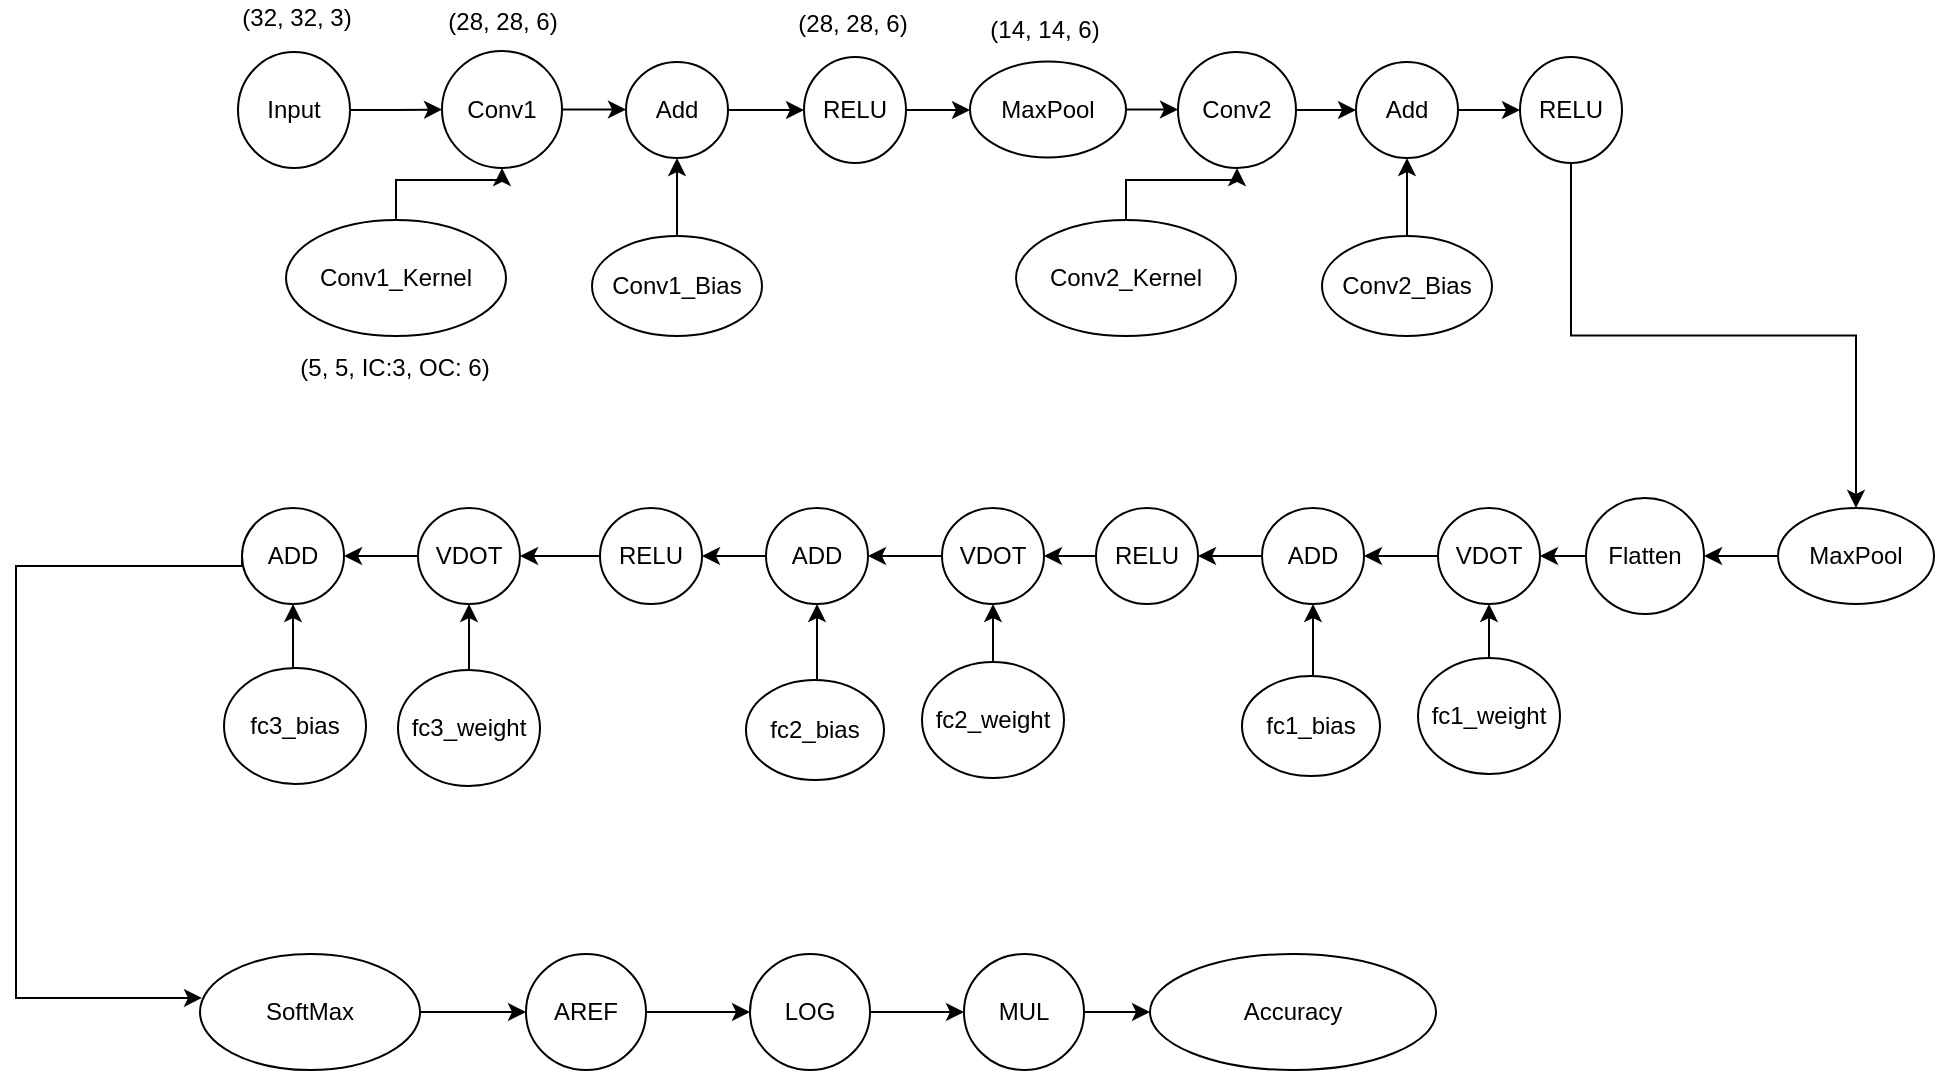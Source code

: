 <mxfile version="17.4.6" type="github">
  <diagram id="UlJ5fAzmWuj3ru9lpz5D" name="Page-1">
    <mxGraphModel dx="1834" dy="694" grid="0" gridSize="10" guides="0" tooltips="1" connect="1" arrows="1" fold="1" page="0" pageScale="1" pageWidth="850" pageHeight="1100" math="0" shadow="0">
      <root>
        <mxCell id="0" />
        <mxCell id="1" parent="0" />
        <mxCell id="8D7YovSbCRW_6jqkQRRL-35" style="edgeStyle=orthogonalEdgeStyle;rounded=0;orthogonalLoop=1;jettySize=auto;html=1;exitX=1;exitY=0.5;exitDx=0;exitDy=0;entryX=0;entryY=0.5;entryDx=0;entryDy=0;" edge="1" parent="1" source="8D7YovSbCRW_6jqkQRRL-1" target="8D7YovSbCRW_6jqkQRRL-2">
          <mxGeometry relative="1" as="geometry" />
        </mxCell>
        <mxCell id="8D7YovSbCRW_6jqkQRRL-1" value="Input" style="ellipse;whiteSpace=wrap;html=1;" vertex="1" parent="1">
          <mxGeometry x="103" y="256" width="56" height="58" as="geometry" />
        </mxCell>
        <mxCell id="8D7YovSbCRW_6jqkQRRL-38" style="edgeStyle=orthogonalEdgeStyle;rounded=0;orthogonalLoop=1;jettySize=auto;html=1;exitX=1;exitY=0.5;exitDx=0;exitDy=0;entryX=0;entryY=0.5;entryDx=0;entryDy=0;" edge="1" parent="1" source="8D7YovSbCRW_6jqkQRRL-2" target="8D7YovSbCRW_6jqkQRRL-4">
          <mxGeometry relative="1" as="geometry" />
        </mxCell>
        <mxCell id="8D7YovSbCRW_6jqkQRRL-2" value="Conv1" style="ellipse;whiteSpace=wrap;html=1;" vertex="1" parent="1">
          <mxGeometry x="205" y="255.5" width="60" height="58.5" as="geometry" />
        </mxCell>
        <mxCell id="8D7YovSbCRW_6jqkQRRL-36" style="edgeStyle=orthogonalEdgeStyle;rounded=0;orthogonalLoop=1;jettySize=auto;html=1;exitX=0.5;exitY=0;exitDx=0;exitDy=0;entryX=0.5;entryY=1;entryDx=0;entryDy=0;" edge="1" parent="1" source="8D7YovSbCRW_6jqkQRRL-3" target="8D7YovSbCRW_6jqkQRRL-2">
          <mxGeometry relative="1" as="geometry" />
        </mxCell>
        <mxCell id="8D7YovSbCRW_6jqkQRRL-3" value="Conv1_Kernel" style="ellipse;whiteSpace=wrap;html=1;" vertex="1" parent="1">
          <mxGeometry x="127" y="340" width="110" height="58" as="geometry" />
        </mxCell>
        <mxCell id="8D7YovSbCRW_6jqkQRRL-39" style="edgeStyle=orthogonalEdgeStyle;rounded=0;orthogonalLoop=1;jettySize=auto;html=1;exitX=1;exitY=0.5;exitDx=0;exitDy=0;entryX=0;entryY=0.5;entryDx=0;entryDy=0;" edge="1" parent="1" source="8D7YovSbCRW_6jqkQRRL-4" target="8D7YovSbCRW_6jqkQRRL-6">
          <mxGeometry relative="1" as="geometry" />
        </mxCell>
        <mxCell id="8D7YovSbCRW_6jqkQRRL-4" value="Add" style="ellipse;whiteSpace=wrap;html=1;" vertex="1" parent="1">
          <mxGeometry x="297" y="261" width="51" height="48" as="geometry" />
        </mxCell>
        <mxCell id="8D7YovSbCRW_6jqkQRRL-37" style="edgeStyle=orthogonalEdgeStyle;rounded=0;orthogonalLoop=1;jettySize=auto;html=1;exitX=0.5;exitY=0;exitDx=0;exitDy=0;entryX=0.5;entryY=1;entryDx=0;entryDy=0;" edge="1" parent="1" source="8D7YovSbCRW_6jqkQRRL-5" target="8D7YovSbCRW_6jqkQRRL-4">
          <mxGeometry relative="1" as="geometry" />
        </mxCell>
        <mxCell id="8D7YovSbCRW_6jqkQRRL-5" value="Conv1_Bias" style="ellipse;whiteSpace=wrap;html=1;" vertex="1" parent="1">
          <mxGeometry x="280" y="348" width="85" height="50" as="geometry" />
        </mxCell>
        <mxCell id="8D7YovSbCRW_6jqkQRRL-40" style="edgeStyle=orthogonalEdgeStyle;rounded=0;orthogonalLoop=1;jettySize=auto;html=1;exitX=1;exitY=0.5;exitDx=0;exitDy=0;entryX=0;entryY=0.5;entryDx=0;entryDy=0;" edge="1" parent="1" source="8D7YovSbCRW_6jqkQRRL-6" target="8D7YovSbCRW_6jqkQRRL-7">
          <mxGeometry relative="1" as="geometry" />
        </mxCell>
        <mxCell id="8D7YovSbCRW_6jqkQRRL-6" value="RELU" style="ellipse;whiteSpace=wrap;html=1;" vertex="1" parent="1">
          <mxGeometry x="386" y="258.5" width="51" height="53" as="geometry" />
        </mxCell>
        <mxCell id="8D7YovSbCRW_6jqkQRRL-41" style="edgeStyle=orthogonalEdgeStyle;rounded=0;orthogonalLoop=1;jettySize=auto;html=1;exitX=1;exitY=0.5;exitDx=0;exitDy=0;entryX=0;entryY=0.5;entryDx=0;entryDy=0;" edge="1" parent="1" source="8D7YovSbCRW_6jqkQRRL-7" target="8D7YovSbCRW_6jqkQRRL-8">
          <mxGeometry relative="1" as="geometry" />
        </mxCell>
        <mxCell id="8D7YovSbCRW_6jqkQRRL-7" value="MaxPool" style="ellipse;whiteSpace=wrap;html=1;" vertex="1" parent="1">
          <mxGeometry x="469" y="260.75" width="78" height="48" as="geometry" />
        </mxCell>
        <mxCell id="8D7YovSbCRW_6jqkQRRL-44" style="edgeStyle=orthogonalEdgeStyle;rounded=0;orthogonalLoop=1;jettySize=auto;html=1;exitX=1;exitY=0.5;exitDx=0;exitDy=0;entryX=0;entryY=0.5;entryDx=0;entryDy=0;" edge="1" parent="1" source="8D7YovSbCRW_6jqkQRRL-8" target="8D7YovSbCRW_6jqkQRRL-11">
          <mxGeometry relative="1" as="geometry" />
        </mxCell>
        <mxCell id="8D7YovSbCRW_6jqkQRRL-8" value="Conv2" style="ellipse;whiteSpace=wrap;html=1;" vertex="1" parent="1">
          <mxGeometry x="573" y="256" width="59" height="58" as="geometry" />
        </mxCell>
        <mxCell id="8D7YovSbCRW_6jqkQRRL-42" style="edgeStyle=orthogonalEdgeStyle;rounded=0;orthogonalLoop=1;jettySize=auto;html=1;exitX=0.5;exitY=0;exitDx=0;exitDy=0;entryX=0.5;entryY=1;entryDx=0;entryDy=0;" edge="1" parent="1" source="8D7YovSbCRW_6jqkQRRL-9" target="8D7YovSbCRW_6jqkQRRL-8">
          <mxGeometry relative="1" as="geometry" />
        </mxCell>
        <mxCell id="8D7YovSbCRW_6jqkQRRL-9" value="Conv2_Kernel" style="ellipse;whiteSpace=wrap;html=1;" vertex="1" parent="1">
          <mxGeometry x="492" y="340" width="110" height="58" as="geometry" />
        </mxCell>
        <mxCell id="8D7YovSbCRW_6jqkQRRL-43" style="edgeStyle=orthogonalEdgeStyle;rounded=0;orthogonalLoop=1;jettySize=auto;html=1;exitX=0.5;exitY=0;exitDx=0;exitDy=0;entryX=0.5;entryY=1;entryDx=0;entryDy=0;" edge="1" parent="1" source="8D7YovSbCRW_6jqkQRRL-10" target="8D7YovSbCRW_6jqkQRRL-11">
          <mxGeometry relative="1" as="geometry" />
        </mxCell>
        <mxCell id="8D7YovSbCRW_6jqkQRRL-10" value="Conv2_Bias" style="ellipse;whiteSpace=wrap;html=1;" vertex="1" parent="1">
          <mxGeometry x="645" y="348" width="85" height="50" as="geometry" />
        </mxCell>
        <mxCell id="8D7YovSbCRW_6jqkQRRL-45" style="edgeStyle=orthogonalEdgeStyle;rounded=0;orthogonalLoop=1;jettySize=auto;html=1;exitX=1;exitY=0.5;exitDx=0;exitDy=0;entryX=0;entryY=0.5;entryDx=0;entryDy=0;" edge="1" parent="1" source="8D7YovSbCRW_6jqkQRRL-11" target="8D7YovSbCRW_6jqkQRRL-12">
          <mxGeometry relative="1" as="geometry" />
        </mxCell>
        <mxCell id="8D7YovSbCRW_6jqkQRRL-11" value="Add" style="ellipse;whiteSpace=wrap;html=1;" vertex="1" parent="1">
          <mxGeometry x="662" y="261" width="51" height="48" as="geometry" />
        </mxCell>
        <mxCell id="8D7YovSbCRW_6jqkQRRL-46" style="edgeStyle=orthogonalEdgeStyle;rounded=0;orthogonalLoop=1;jettySize=auto;html=1;exitX=0.5;exitY=1;exitDx=0;exitDy=0;entryX=0.5;entryY=0;entryDx=0;entryDy=0;" edge="1" parent="1" source="8D7YovSbCRW_6jqkQRRL-12" target="8D7YovSbCRW_6jqkQRRL-13">
          <mxGeometry relative="1" as="geometry" />
        </mxCell>
        <mxCell id="8D7YovSbCRW_6jqkQRRL-12" value="RELU" style="ellipse;whiteSpace=wrap;html=1;" vertex="1" parent="1">
          <mxGeometry x="744" y="258.5" width="51" height="53" as="geometry" />
        </mxCell>
        <mxCell id="8D7YovSbCRW_6jqkQRRL-47" style="edgeStyle=orthogonalEdgeStyle;rounded=0;orthogonalLoop=1;jettySize=auto;html=1;exitX=0;exitY=0.5;exitDx=0;exitDy=0;entryX=1;entryY=0.5;entryDx=0;entryDy=0;" edge="1" parent="1" source="8D7YovSbCRW_6jqkQRRL-13" target="8D7YovSbCRW_6jqkQRRL-14">
          <mxGeometry relative="1" as="geometry" />
        </mxCell>
        <mxCell id="8D7YovSbCRW_6jqkQRRL-13" value="MaxPool" style="ellipse;whiteSpace=wrap;html=1;" vertex="1" parent="1">
          <mxGeometry x="873" y="484" width="78" height="48" as="geometry" />
        </mxCell>
        <mxCell id="8D7YovSbCRW_6jqkQRRL-52" style="edgeStyle=orthogonalEdgeStyle;rounded=0;orthogonalLoop=1;jettySize=auto;html=1;exitX=0;exitY=0.5;exitDx=0;exitDy=0;entryX=1;entryY=0.5;entryDx=0;entryDy=0;" edge="1" parent="1" source="8D7YovSbCRW_6jqkQRRL-14" target="8D7YovSbCRW_6jqkQRRL-17">
          <mxGeometry relative="1" as="geometry" />
        </mxCell>
        <mxCell id="8D7YovSbCRW_6jqkQRRL-14" value="Flatten" style="ellipse;whiteSpace=wrap;html=1;" vertex="1" parent="1">
          <mxGeometry x="777" y="479" width="59" height="58" as="geometry" />
        </mxCell>
        <mxCell id="8D7YovSbCRW_6jqkQRRL-49" style="edgeStyle=orthogonalEdgeStyle;rounded=0;orthogonalLoop=1;jettySize=auto;html=1;exitX=0.5;exitY=0;exitDx=0;exitDy=0;entryX=0.5;entryY=1;entryDx=0;entryDy=0;" edge="1" parent="1" source="8D7YovSbCRW_6jqkQRRL-15" target="8D7YovSbCRW_6jqkQRRL-17">
          <mxGeometry relative="1" as="geometry" />
        </mxCell>
        <mxCell id="8D7YovSbCRW_6jqkQRRL-15" value="fc1_weight" style="ellipse;whiteSpace=wrap;html=1;" vertex="1" parent="1">
          <mxGeometry x="693" y="559" width="71" height="58" as="geometry" />
        </mxCell>
        <mxCell id="8D7YovSbCRW_6jqkQRRL-51" style="edgeStyle=orthogonalEdgeStyle;rounded=0;orthogonalLoop=1;jettySize=auto;html=1;exitX=0.5;exitY=0;exitDx=0;exitDy=0;entryX=0.5;entryY=1;entryDx=0;entryDy=0;" edge="1" parent="1" source="8D7YovSbCRW_6jqkQRRL-16" target="8D7YovSbCRW_6jqkQRRL-18">
          <mxGeometry relative="1" as="geometry" />
        </mxCell>
        <mxCell id="8D7YovSbCRW_6jqkQRRL-16" value="fc1_bias" style="ellipse;whiteSpace=wrap;html=1;" vertex="1" parent="1">
          <mxGeometry x="605" y="568" width="69" height="50" as="geometry" />
        </mxCell>
        <mxCell id="8D7YovSbCRW_6jqkQRRL-53" value="" style="edgeStyle=orthogonalEdgeStyle;rounded=0;orthogonalLoop=1;jettySize=auto;html=1;" edge="1" parent="1" source="8D7YovSbCRW_6jqkQRRL-17" target="8D7YovSbCRW_6jqkQRRL-18">
          <mxGeometry relative="1" as="geometry" />
        </mxCell>
        <mxCell id="8D7YovSbCRW_6jqkQRRL-17" value="VDOT" style="ellipse;whiteSpace=wrap;html=1;" vertex="1" parent="1">
          <mxGeometry x="703" y="484" width="51" height="48" as="geometry" />
        </mxCell>
        <mxCell id="8D7YovSbCRW_6jqkQRRL-54" style="edgeStyle=orthogonalEdgeStyle;rounded=0;orthogonalLoop=1;jettySize=auto;html=1;exitX=0;exitY=0.5;exitDx=0;exitDy=0;entryX=1;entryY=0.5;entryDx=0;entryDy=0;" edge="1" parent="1" source="8D7YovSbCRW_6jqkQRRL-18" target="8D7YovSbCRW_6jqkQRRL-19">
          <mxGeometry relative="1" as="geometry" />
        </mxCell>
        <mxCell id="8D7YovSbCRW_6jqkQRRL-18" value="ADD" style="ellipse;whiteSpace=wrap;html=1;" vertex="1" parent="1">
          <mxGeometry x="615" y="484" width="51" height="48" as="geometry" />
        </mxCell>
        <mxCell id="8D7YovSbCRW_6jqkQRRL-55" style="edgeStyle=orthogonalEdgeStyle;rounded=0;orthogonalLoop=1;jettySize=auto;html=1;exitX=0;exitY=0.5;exitDx=0;exitDy=0;entryX=1;entryY=0.5;entryDx=0;entryDy=0;" edge="1" parent="1" source="8D7YovSbCRW_6jqkQRRL-19" target="8D7YovSbCRW_6jqkQRRL-24">
          <mxGeometry relative="1" as="geometry" />
        </mxCell>
        <mxCell id="8D7YovSbCRW_6jqkQRRL-19" value="RELU" style="ellipse;whiteSpace=wrap;html=1;" vertex="1" parent="1">
          <mxGeometry x="532" y="484" width="51" height="48" as="geometry" />
        </mxCell>
        <mxCell id="8D7YovSbCRW_6jqkQRRL-61" style="edgeStyle=orthogonalEdgeStyle;rounded=0;orthogonalLoop=1;jettySize=auto;html=1;exitX=0.5;exitY=0;exitDx=0;exitDy=0;entryX=0.5;entryY=1;entryDx=0;entryDy=0;" edge="1" parent="1" source="8D7YovSbCRW_6jqkQRRL-22" target="8D7YovSbCRW_6jqkQRRL-24">
          <mxGeometry relative="1" as="geometry" />
        </mxCell>
        <mxCell id="8D7YovSbCRW_6jqkQRRL-22" value="fc2_weight" style="ellipse;whiteSpace=wrap;html=1;" vertex="1" parent="1">
          <mxGeometry x="445" y="561" width="71" height="58" as="geometry" />
        </mxCell>
        <mxCell id="8D7YovSbCRW_6jqkQRRL-62" style="edgeStyle=orthogonalEdgeStyle;rounded=0;orthogonalLoop=1;jettySize=auto;html=1;exitX=0.5;exitY=0;exitDx=0;exitDy=0;entryX=0.5;entryY=1;entryDx=0;entryDy=0;" edge="1" parent="1" source="8D7YovSbCRW_6jqkQRRL-23" target="8D7YovSbCRW_6jqkQRRL-25">
          <mxGeometry relative="1" as="geometry" />
        </mxCell>
        <mxCell id="8D7YovSbCRW_6jqkQRRL-23" value="fc2_bias" style="ellipse;whiteSpace=wrap;html=1;" vertex="1" parent="1">
          <mxGeometry x="357" y="570" width="69" height="50" as="geometry" />
        </mxCell>
        <mxCell id="8D7YovSbCRW_6jqkQRRL-56" style="edgeStyle=orthogonalEdgeStyle;rounded=0;orthogonalLoop=1;jettySize=auto;html=1;exitX=0;exitY=0.5;exitDx=0;exitDy=0;entryX=1;entryY=0.5;entryDx=0;entryDy=0;" edge="1" parent="1" source="8D7YovSbCRW_6jqkQRRL-24" target="8D7YovSbCRW_6jqkQRRL-25">
          <mxGeometry relative="1" as="geometry" />
        </mxCell>
        <mxCell id="8D7YovSbCRW_6jqkQRRL-24" value="VDOT" style="ellipse;whiteSpace=wrap;html=1;" vertex="1" parent="1">
          <mxGeometry x="455" y="484" width="51" height="48" as="geometry" />
        </mxCell>
        <mxCell id="8D7YovSbCRW_6jqkQRRL-57" style="edgeStyle=orthogonalEdgeStyle;rounded=0;orthogonalLoop=1;jettySize=auto;html=1;exitX=0;exitY=0.5;exitDx=0;exitDy=0;entryX=1;entryY=0.5;entryDx=0;entryDy=0;" edge="1" parent="1" source="8D7YovSbCRW_6jqkQRRL-25" target="8D7YovSbCRW_6jqkQRRL-26">
          <mxGeometry relative="1" as="geometry" />
        </mxCell>
        <mxCell id="8D7YovSbCRW_6jqkQRRL-25" value="ADD" style="ellipse;whiteSpace=wrap;html=1;" vertex="1" parent="1">
          <mxGeometry x="367" y="484" width="51" height="48" as="geometry" />
        </mxCell>
        <mxCell id="8D7YovSbCRW_6jqkQRRL-58" style="edgeStyle=orthogonalEdgeStyle;rounded=0;orthogonalLoop=1;jettySize=auto;html=1;exitX=0;exitY=0.5;exitDx=0;exitDy=0;entryX=1;entryY=0.5;entryDx=0;entryDy=0;" edge="1" parent="1" source="8D7YovSbCRW_6jqkQRRL-26" target="8D7YovSbCRW_6jqkQRRL-28">
          <mxGeometry relative="1" as="geometry" />
        </mxCell>
        <mxCell id="8D7YovSbCRW_6jqkQRRL-26" value="RELU" style="ellipse;whiteSpace=wrap;html=1;" vertex="1" parent="1">
          <mxGeometry x="284" y="484" width="51" height="48" as="geometry" />
        </mxCell>
        <mxCell id="8D7YovSbCRW_6jqkQRRL-63" style="edgeStyle=orthogonalEdgeStyle;rounded=0;orthogonalLoop=1;jettySize=auto;html=1;exitX=0.5;exitY=0;exitDx=0;exitDy=0;entryX=0.5;entryY=1;entryDx=0;entryDy=0;" edge="1" parent="1" source="8D7YovSbCRW_6jqkQRRL-27" target="8D7YovSbCRW_6jqkQRRL-28">
          <mxGeometry relative="1" as="geometry" />
        </mxCell>
        <mxCell id="8D7YovSbCRW_6jqkQRRL-27" value="fc3_weight" style="ellipse;whiteSpace=wrap;html=1;" vertex="1" parent="1">
          <mxGeometry x="183" y="565" width="71" height="58" as="geometry" />
        </mxCell>
        <mxCell id="8D7YovSbCRW_6jqkQRRL-59" style="edgeStyle=orthogonalEdgeStyle;rounded=0;orthogonalLoop=1;jettySize=auto;html=1;exitX=0;exitY=0.5;exitDx=0;exitDy=0;entryX=1;entryY=0.5;entryDx=0;entryDy=0;" edge="1" parent="1" source="8D7YovSbCRW_6jqkQRRL-28" target="8D7YovSbCRW_6jqkQRRL-29">
          <mxGeometry relative="1" as="geometry" />
        </mxCell>
        <mxCell id="8D7YovSbCRW_6jqkQRRL-28" value="VDOT" style="ellipse;whiteSpace=wrap;html=1;" vertex="1" parent="1">
          <mxGeometry x="193" y="484" width="51" height="48" as="geometry" />
        </mxCell>
        <mxCell id="8D7YovSbCRW_6jqkQRRL-64" style="edgeStyle=orthogonalEdgeStyle;rounded=0;orthogonalLoop=1;jettySize=auto;html=1;exitX=0;exitY=0.5;exitDx=0;exitDy=0;entryX=0.009;entryY=0.379;entryDx=0;entryDy=0;entryPerimeter=0;" edge="1" parent="1" source="8D7YovSbCRW_6jqkQRRL-29" target="8D7YovSbCRW_6jqkQRRL-30">
          <mxGeometry relative="1" as="geometry">
            <Array as="points">
              <mxPoint x="-8" y="513" />
              <mxPoint x="-8" y="729" />
            </Array>
          </mxGeometry>
        </mxCell>
        <mxCell id="8D7YovSbCRW_6jqkQRRL-29" value="ADD" style="ellipse;whiteSpace=wrap;html=1;" vertex="1" parent="1">
          <mxGeometry x="105" y="484" width="51" height="48" as="geometry" />
        </mxCell>
        <mxCell id="8D7YovSbCRW_6jqkQRRL-67" style="edgeStyle=orthogonalEdgeStyle;rounded=0;orthogonalLoop=1;jettySize=auto;html=1;exitX=1;exitY=0.5;exitDx=0;exitDy=0;entryX=0;entryY=0.5;entryDx=0;entryDy=0;" edge="1" parent="1" source="8D7YovSbCRW_6jqkQRRL-30" target="8D7YovSbCRW_6jqkQRRL-31">
          <mxGeometry relative="1" as="geometry" />
        </mxCell>
        <mxCell id="8D7YovSbCRW_6jqkQRRL-30" value="SoftMax" style="ellipse;whiteSpace=wrap;html=1;" vertex="1" parent="1">
          <mxGeometry x="84" y="707" width="110" height="58" as="geometry" />
        </mxCell>
        <mxCell id="8D7YovSbCRW_6jqkQRRL-68" style="edgeStyle=orthogonalEdgeStyle;rounded=0;orthogonalLoop=1;jettySize=auto;html=1;exitX=1;exitY=0.5;exitDx=0;exitDy=0;entryX=0;entryY=0.5;entryDx=0;entryDy=0;" edge="1" parent="1" source="8D7YovSbCRW_6jqkQRRL-31" target="8D7YovSbCRW_6jqkQRRL-32">
          <mxGeometry relative="1" as="geometry" />
        </mxCell>
        <mxCell id="8D7YovSbCRW_6jqkQRRL-31" value="AREF" style="ellipse;whiteSpace=wrap;html=1;" vertex="1" parent="1">
          <mxGeometry x="247" y="707" width="60" height="58" as="geometry" />
        </mxCell>
        <mxCell id="8D7YovSbCRW_6jqkQRRL-69" style="edgeStyle=orthogonalEdgeStyle;rounded=0;orthogonalLoop=1;jettySize=auto;html=1;exitX=1;exitY=0.5;exitDx=0;exitDy=0;" edge="1" parent="1" source="8D7YovSbCRW_6jqkQRRL-32" target="8D7YovSbCRW_6jqkQRRL-34">
          <mxGeometry relative="1" as="geometry" />
        </mxCell>
        <mxCell id="8D7YovSbCRW_6jqkQRRL-32" value="LOG" style="ellipse;whiteSpace=wrap;html=1;" vertex="1" parent="1">
          <mxGeometry x="359" y="707" width="60" height="58" as="geometry" />
        </mxCell>
        <mxCell id="8D7YovSbCRW_6jqkQRRL-33" value="Accuracy" style="ellipse;whiteSpace=wrap;html=1;" vertex="1" parent="1">
          <mxGeometry x="559" y="707" width="143" height="58" as="geometry" />
        </mxCell>
        <mxCell id="8D7YovSbCRW_6jqkQRRL-70" style="edgeStyle=orthogonalEdgeStyle;rounded=0;orthogonalLoop=1;jettySize=auto;html=1;exitX=1;exitY=0.5;exitDx=0;exitDy=0;entryX=0;entryY=0.5;entryDx=0;entryDy=0;" edge="1" parent="1" source="8D7YovSbCRW_6jqkQRRL-34" target="8D7YovSbCRW_6jqkQRRL-33">
          <mxGeometry relative="1" as="geometry" />
        </mxCell>
        <mxCell id="8D7YovSbCRW_6jqkQRRL-34" value="MUL" style="ellipse;whiteSpace=wrap;html=1;" vertex="1" parent="1">
          <mxGeometry x="466" y="707" width="60" height="58" as="geometry" />
        </mxCell>
        <mxCell id="8D7YovSbCRW_6jqkQRRL-66" style="edgeStyle=orthogonalEdgeStyle;rounded=0;orthogonalLoop=1;jettySize=auto;html=1;exitX=0.5;exitY=0;exitDx=0;exitDy=0;entryX=0.5;entryY=1;entryDx=0;entryDy=0;" edge="1" parent="1" source="8D7YovSbCRW_6jqkQRRL-65" target="8D7YovSbCRW_6jqkQRRL-29">
          <mxGeometry relative="1" as="geometry" />
        </mxCell>
        <mxCell id="8D7YovSbCRW_6jqkQRRL-65" value="fc3_bias" style="ellipse;whiteSpace=wrap;html=1;" vertex="1" parent="1">
          <mxGeometry x="96" y="564" width="71" height="58" as="geometry" />
        </mxCell>
        <mxCell id="8D7YovSbCRW_6jqkQRRL-71" value="(32, 32, 3)" style="text;html=1;align=center;verticalAlign=middle;resizable=0;points=[];autosize=1;strokeColor=none;fillColor=none;" vertex="1" parent="1">
          <mxGeometry x="99" y="230" width="65" height="18" as="geometry" />
        </mxCell>
        <mxCell id="8D7YovSbCRW_6jqkQRRL-72" value="(28, 28, 6)" style="text;html=1;align=center;verticalAlign=middle;resizable=0;points=[];autosize=1;strokeColor=none;fillColor=none;" vertex="1" parent="1">
          <mxGeometry x="202" y="232" width="65" height="18" as="geometry" />
        </mxCell>
        <mxCell id="8D7YovSbCRW_6jqkQRRL-73" value="(5, 5, IC:3, OC: 6)" style="text;html=1;align=center;verticalAlign=middle;resizable=0;points=[];autosize=1;strokeColor=none;fillColor=none;" vertex="1" parent="1">
          <mxGeometry x="128" y="405" width="105" height="18" as="geometry" />
        </mxCell>
        <mxCell id="8D7YovSbCRW_6jqkQRRL-74" value="(28, 28, 6)" style="text;html=1;align=center;verticalAlign=middle;resizable=0;points=[];autosize=1;strokeColor=none;fillColor=none;" vertex="1" parent="1">
          <mxGeometry x="377" y="233" width="65" height="18" as="geometry" />
        </mxCell>
        <mxCell id="8D7YovSbCRW_6jqkQRRL-75" value="(14, 14, 6)" style="text;html=1;align=center;verticalAlign=middle;resizable=0;points=[];autosize=1;strokeColor=none;fillColor=none;" vertex="1" parent="1">
          <mxGeometry x="473" y="236" width="65" height="18" as="geometry" />
        </mxCell>
      </root>
    </mxGraphModel>
  </diagram>
</mxfile>
